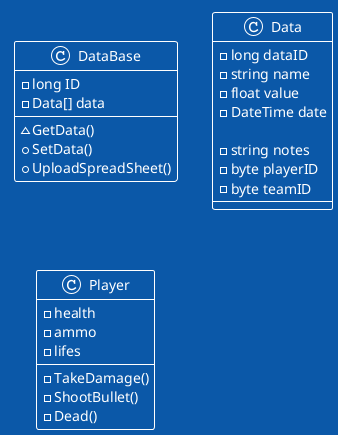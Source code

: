 @startuml
!theme amiga

class DataBase {
 -long ID
 -Data[] data
 ~GetData()
 +SetData()
 +UploadSpreadSheet()
}


class Data{

 -long dataID
 -string name
 -float value
 -DateTime date

 -string notes
 -byte playerID
 -byte teamID
}

class Player{
 -health
 -ammo
 -lifes

 -TakeDamage()
 -ShootBullet()
 -Dead()
}
@enduml
